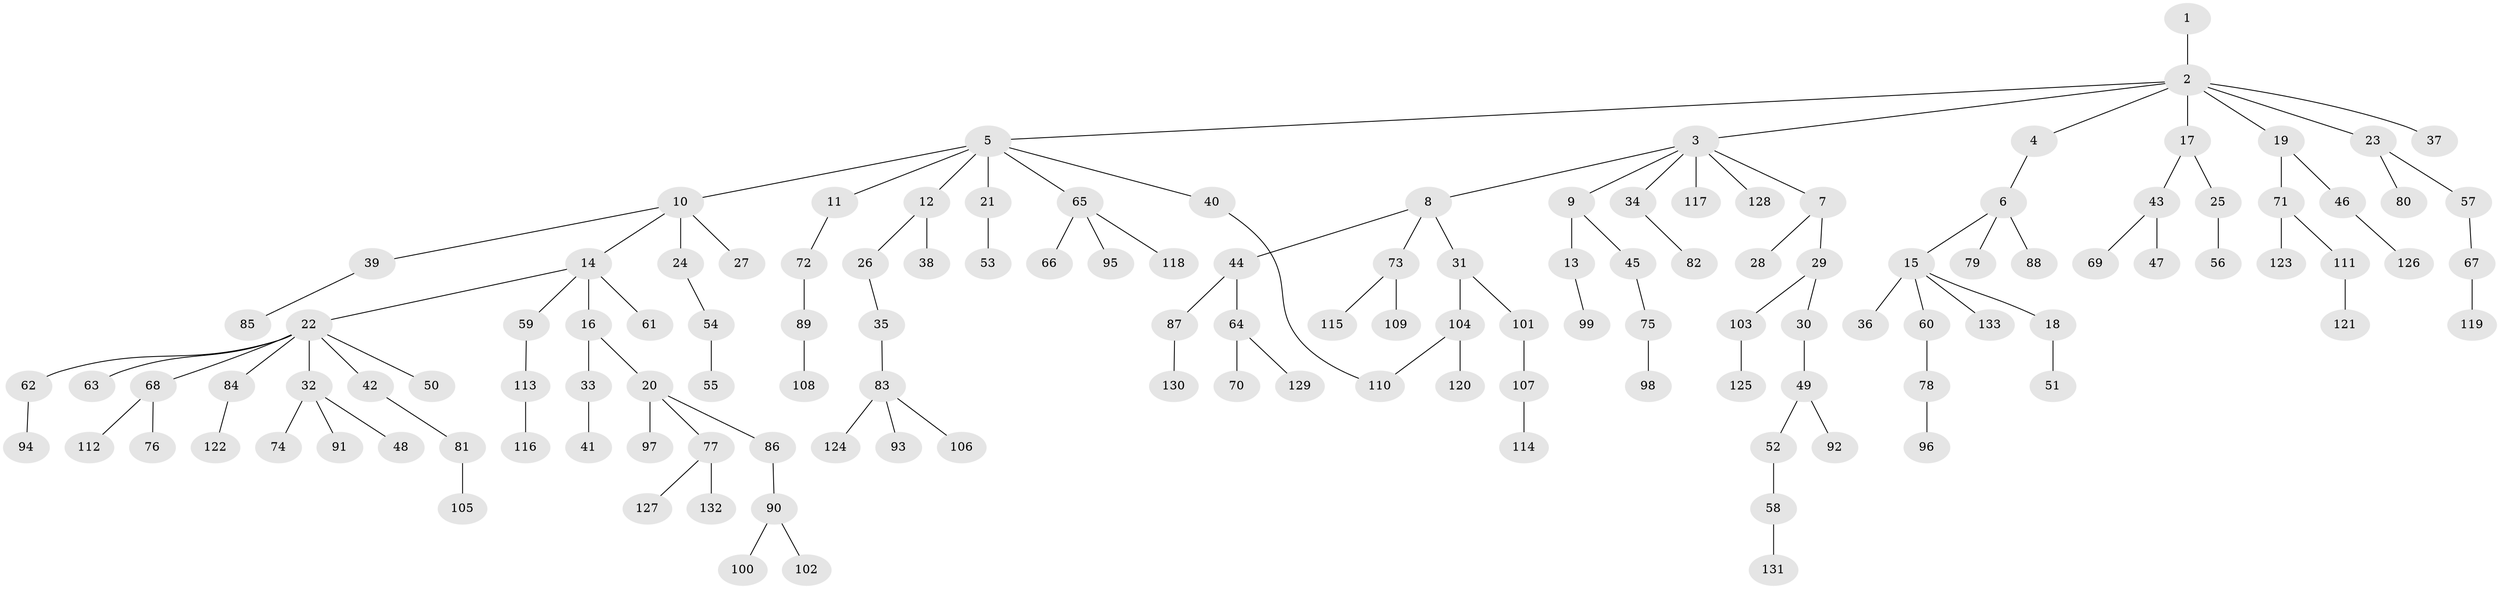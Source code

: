 // coarse degree distribution, {7: 0.037037037037037035, 4: 0.037037037037037035, 2: 0.2839506172839506, 3: 0.13580246913580246, 1: 0.48148148148148145, 5: 0.012345679012345678, 6: 0.012345679012345678}
// Generated by graph-tools (version 1.1) at 2025/35/03/04/25 23:35:58]
// undirected, 133 vertices, 133 edges
graph export_dot {
  node [color=gray90,style=filled];
  1;
  2;
  3;
  4;
  5;
  6;
  7;
  8;
  9;
  10;
  11;
  12;
  13;
  14;
  15;
  16;
  17;
  18;
  19;
  20;
  21;
  22;
  23;
  24;
  25;
  26;
  27;
  28;
  29;
  30;
  31;
  32;
  33;
  34;
  35;
  36;
  37;
  38;
  39;
  40;
  41;
  42;
  43;
  44;
  45;
  46;
  47;
  48;
  49;
  50;
  51;
  52;
  53;
  54;
  55;
  56;
  57;
  58;
  59;
  60;
  61;
  62;
  63;
  64;
  65;
  66;
  67;
  68;
  69;
  70;
  71;
  72;
  73;
  74;
  75;
  76;
  77;
  78;
  79;
  80;
  81;
  82;
  83;
  84;
  85;
  86;
  87;
  88;
  89;
  90;
  91;
  92;
  93;
  94;
  95;
  96;
  97;
  98;
  99;
  100;
  101;
  102;
  103;
  104;
  105;
  106;
  107;
  108;
  109;
  110;
  111;
  112;
  113;
  114;
  115;
  116;
  117;
  118;
  119;
  120;
  121;
  122;
  123;
  124;
  125;
  126;
  127;
  128;
  129;
  130;
  131;
  132;
  133;
  1 -- 2;
  2 -- 3;
  2 -- 4;
  2 -- 5;
  2 -- 17;
  2 -- 19;
  2 -- 23;
  2 -- 37;
  3 -- 7;
  3 -- 8;
  3 -- 9;
  3 -- 34;
  3 -- 117;
  3 -- 128;
  4 -- 6;
  5 -- 10;
  5 -- 11;
  5 -- 12;
  5 -- 21;
  5 -- 40;
  5 -- 65;
  6 -- 15;
  6 -- 79;
  6 -- 88;
  7 -- 28;
  7 -- 29;
  8 -- 31;
  8 -- 44;
  8 -- 73;
  9 -- 13;
  9 -- 45;
  10 -- 14;
  10 -- 24;
  10 -- 27;
  10 -- 39;
  11 -- 72;
  12 -- 26;
  12 -- 38;
  13 -- 99;
  14 -- 16;
  14 -- 22;
  14 -- 59;
  14 -- 61;
  15 -- 18;
  15 -- 36;
  15 -- 60;
  15 -- 133;
  16 -- 20;
  16 -- 33;
  17 -- 25;
  17 -- 43;
  18 -- 51;
  19 -- 46;
  19 -- 71;
  20 -- 77;
  20 -- 86;
  20 -- 97;
  21 -- 53;
  22 -- 32;
  22 -- 42;
  22 -- 50;
  22 -- 62;
  22 -- 63;
  22 -- 68;
  22 -- 84;
  23 -- 57;
  23 -- 80;
  24 -- 54;
  25 -- 56;
  26 -- 35;
  29 -- 30;
  29 -- 103;
  30 -- 49;
  31 -- 101;
  31 -- 104;
  32 -- 48;
  32 -- 74;
  32 -- 91;
  33 -- 41;
  34 -- 82;
  35 -- 83;
  39 -- 85;
  40 -- 110;
  42 -- 81;
  43 -- 47;
  43 -- 69;
  44 -- 64;
  44 -- 87;
  45 -- 75;
  46 -- 126;
  49 -- 52;
  49 -- 92;
  52 -- 58;
  54 -- 55;
  57 -- 67;
  58 -- 131;
  59 -- 113;
  60 -- 78;
  62 -- 94;
  64 -- 70;
  64 -- 129;
  65 -- 66;
  65 -- 95;
  65 -- 118;
  67 -- 119;
  68 -- 76;
  68 -- 112;
  71 -- 111;
  71 -- 123;
  72 -- 89;
  73 -- 109;
  73 -- 115;
  75 -- 98;
  77 -- 127;
  77 -- 132;
  78 -- 96;
  81 -- 105;
  83 -- 93;
  83 -- 106;
  83 -- 124;
  84 -- 122;
  86 -- 90;
  87 -- 130;
  89 -- 108;
  90 -- 100;
  90 -- 102;
  101 -- 107;
  103 -- 125;
  104 -- 120;
  104 -- 110;
  107 -- 114;
  111 -- 121;
  113 -- 116;
}
